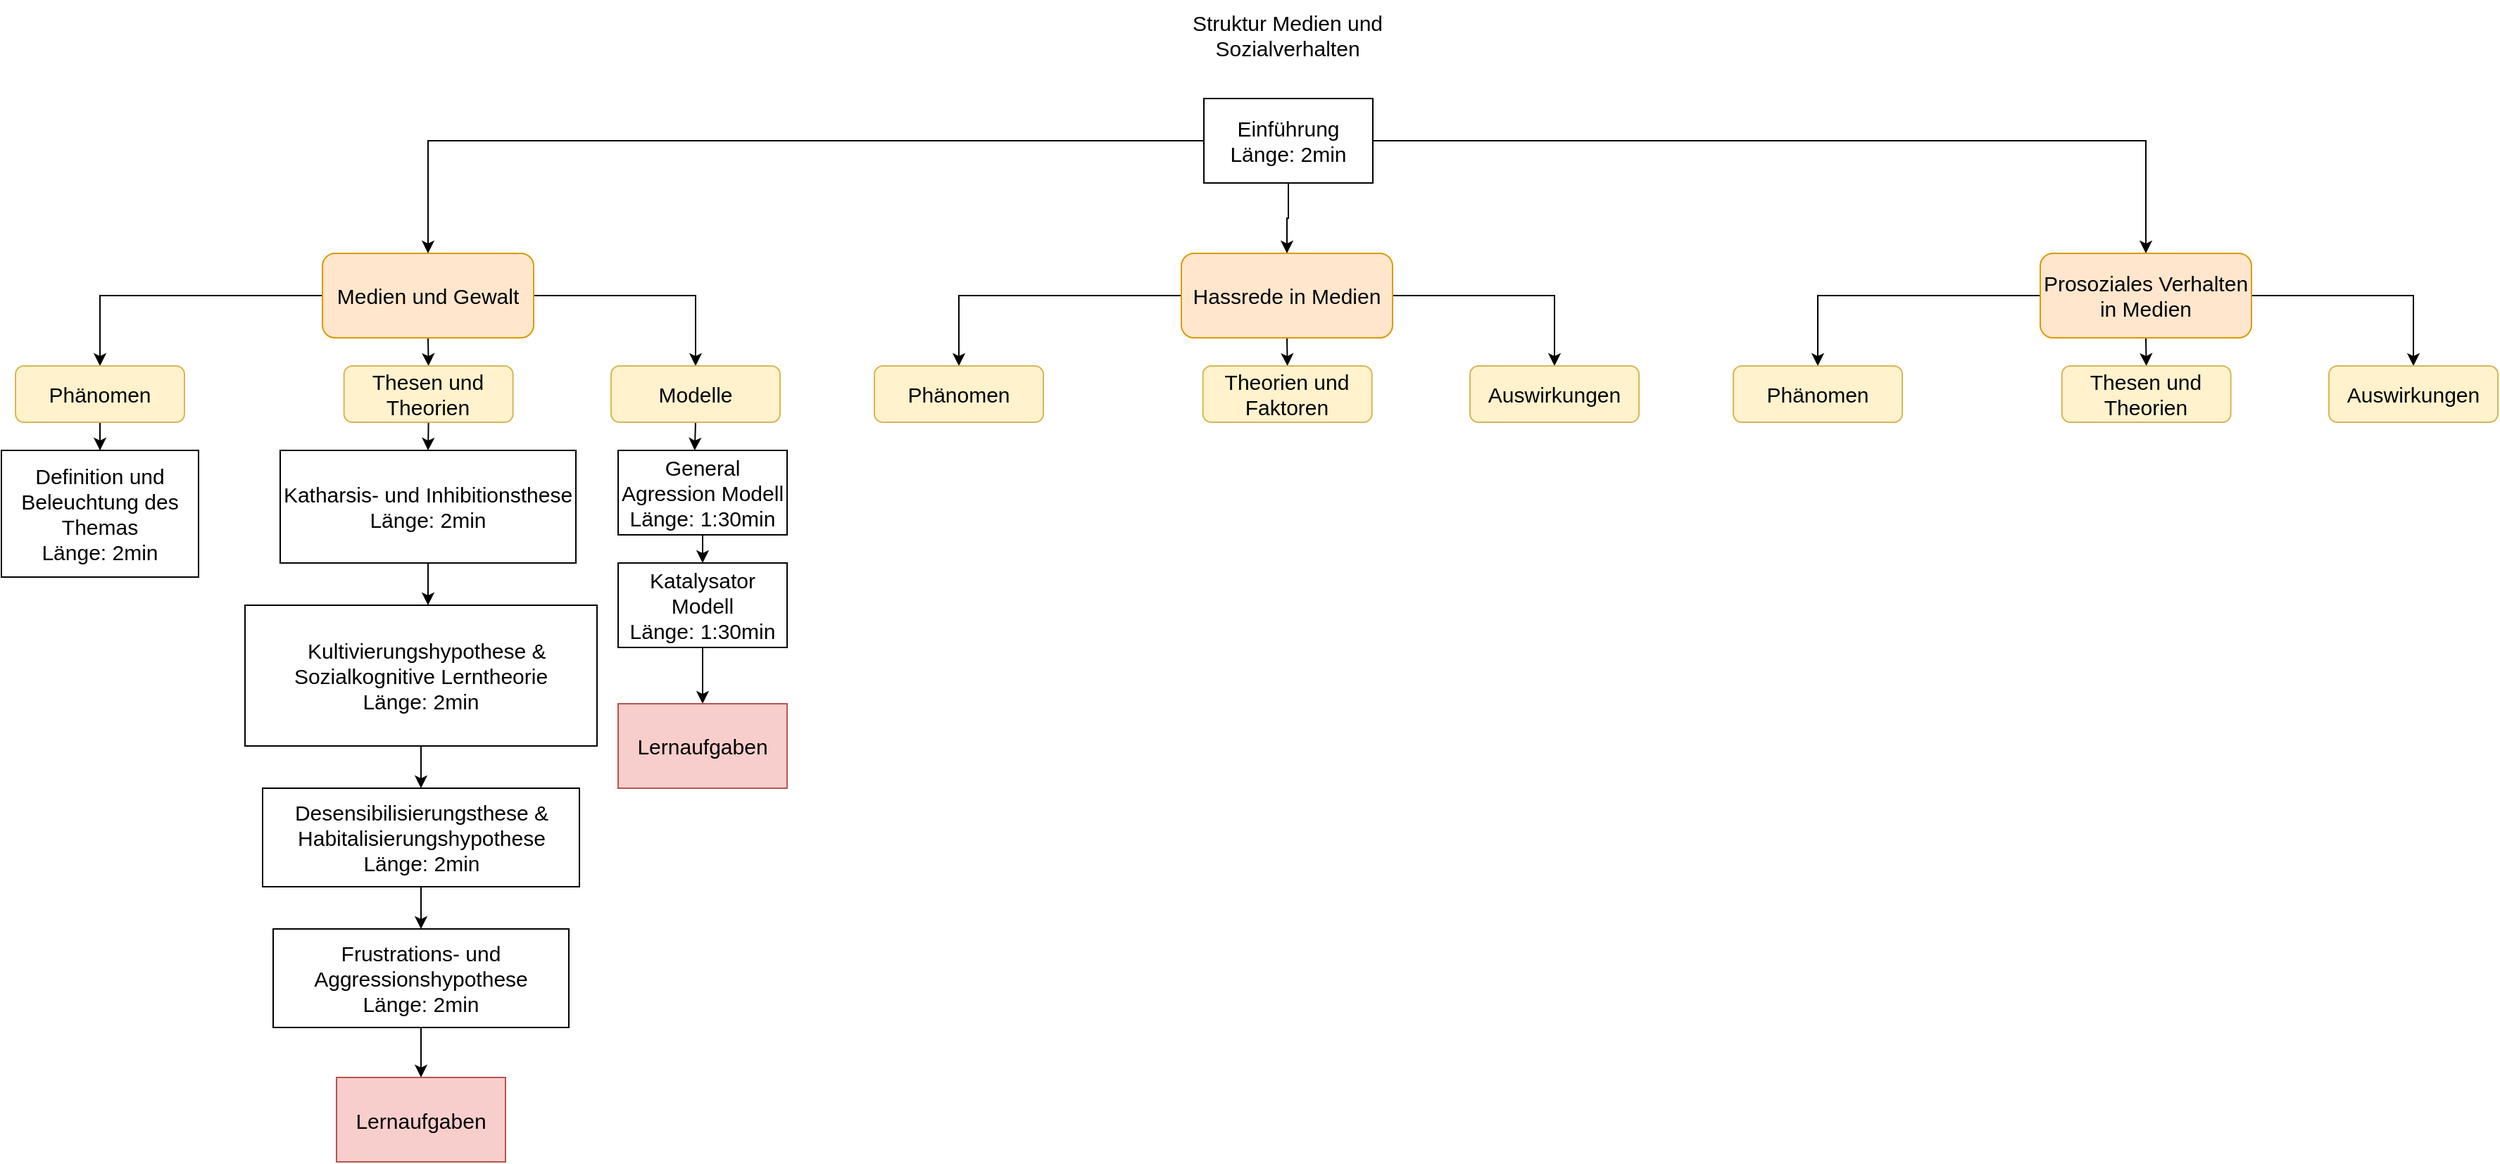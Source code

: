 <mxfile version="22.1.7" type="github">
  <diagram id="prtHgNgQTEPvFCAcTncT" name="Page-1">
    <mxGraphModel dx="3149" dy="1277" grid="1" gridSize="10" guides="1" tooltips="1" connect="1" arrows="1" fold="1" page="1" pageScale="1" pageWidth="827" pageHeight="1169" math="0" shadow="0">
      <root>
        <mxCell id="0" />
        <mxCell id="1" parent="0" />
        <mxCell id="45bAfZuj3s9cAP-3UW4G-1" value="Struktur Medien und Sozialverhalten" style="text;html=1;strokeColor=none;fillColor=none;align=center;verticalAlign=middle;whiteSpace=wrap;rounded=0;fontSize=15;" parent="1" vertex="1">
          <mxGeometry x="123" y="20" width="241" height="50" as="geometry" />
        </mxCell>
        <mxCell id="45bAfZuj3s9cAP-3UW4G-3" style="edgeStyle=orthogonalEdgeStyle;rounded=0;orthogonalLoop=1;jettySize=auto;html=1;exitX=0.5;exitY=1;exitDx=0;exitDy=0;fontSize=15;entryX=0.5;entryY=0;entryDx=0;entryDy=0;" parent="1" source="45bAfZuj3s9cAP-3UW4G-2" target="dNwmKPcMfGst-BSoK7ff-15" edge="1">
          <mxGeometry relative="1" as="geometry">
            <mxPoint x="244" y="200" as="targetPoint" />
          </mxGeometry>
        </mxCell>
        <mxCell id="45bAfZuj3s9cAP-3UW4G-5" style="edgeStyle=orthogonalEdgeStyle;rounded=0;orthogonalLoop=1;jettySize=auto;html=1;fontSize=15;entryX=0.5;entryY=0;entryDx=0;entryDy=0;" parent="1" source="45bAfZuj3s9cAP-3UW4G-2" target="45bAfZuj3s9cAP-3UW4G-10" edge="1">
          <mxGeometry relative="1" as="geometry">
            <mxPoint x="90" y="200" as="targetPoint" />
          </mxGeometry>
        </mxCell>
        <mxCell id="dNwmKPcMfGst-BSoK7ff-26" style="edgeStyle=orthogonalEdgeStyle;rounded=0;orthogonalLoop=1;jettySize=auto;html=1;exitX=1;exitY=0.5;exitDx=0;exitDy=0;entryX=0.5;entryY=0;entryDx=0;entryDy=0;" edge="1" parent="1" source="45bAfZuj3s9cAP-3UW4G-2" target="dNwmKPcMfGst-BSoK7ff-22">
          <mxGeometry relative="1" as="geometry" />
        </mxCell>
        <mxCell id="45bAfZuj3s9cAP-3UW4G-2" value="Einführung&lt;br&gt;Länge: 2min" style="rounded=0;whiteSpace=wrap;html=1;fontSize=15;" parent="1" vertex="1">
          <mxGeometry x="184" y="90" width="120" height="60" as="geometry" />
        </mxCell>
        <mxCell id="dNwmKPcMfGst-BSoK7ff-2" style="edgeStyle=orthogonalEdgeStyle;rounded=0;orthogonalLoop=1;jettySize=auto;html=1;exitX=0;exitY=0.5;exitDx=0;exitDy=0;entryX=0.5;entryY=0;entryDx=0;entryDy=0;" edge="1" parent="1" source="45bAfZuj3s9cAP-3UW4G-10" target="dNwmKPcMfGst-BSoK7ff-1">
          <mxGeometry relative="1" as="geometry" />
        </mxCell>
        <mxCell id="dNwmKPcMfGst-BSoK7ff-3" style="edgeStyle=orthogonalEdgeStyle;rounded=0;orthogonalLoop=1;jettySize=auto;html=1;exitX=0.5;exitY=1;exitDx=0;exitDy=0;entryX=0.5;entryY=0;entryDx=0;entryDy=0;" edge="1" parent="1" source="45bAfZuj3s9cAP-3UW4G-10" target="45bAfZuj3s9cAP-3UW4G-34">
          <mxGeometry relative="1" as="geometry" />
        </mxCell>
        <mxCell id="dNwmKPcMfGst-BSoK7ff-4" style="edgeStyle=orthogonalEdgeStyle;rounded=0;orthogonalLoop=1;jettySize=auto;html=1;exitX=1;exitY=0.5;exitDx=0;exitDy=0;entryX=0.5;entryY=0;entryDx=0;entryDy=0;" edge="1" parent="1" source="45bAfZuj3s9cAP-3UW4G-10" target="45bAfZuj3s9cAP-3UW4G-35">
          <mxGeometry relative="1" as="geometry" />
        </mxCell>
        <mxCell id="45bAfZuj3s9cAP-3UW4G-10" value="Medien und Gewalt" style="rounded=1;whiteSpace=wrap;html=1;fontSize=15;fillColor=#ffe6cc;strokeColor=#d79b00;" parent="1" vertex="1">
          <mxGeometry x="-442" y="200" width="150" height="60" as="geometry" />
        </mxCell>
        <mxCell id="45bAfZuj3s9cAP-3UW4G-43" value="" style="edgeStyle=orthogonalEdgeStyle;rounded=0;orthogonalLoop=1;jettySize=auto;html=1;fontSize=15;" parent="1" source="45bAfZuj3s9cAP-3UW4G-12" target="45bAfZuj3s9cAP-3UW4G-17" edge="1">
          <mxGeometry relative="1" as="geometry">
            <Array as="points">
              <mxPoint x="-372" y="420" />
              <mxPoint x="-372" y="420" />
            </Array>
          </mxGeometry>
        </mxCell>
        <mxCell id="45bAfZuj3s9cAP-3UW4G-12" value="Katharsis- und Inhibitionsthese&lt;br&gt;Länge: 2min" style="rounded=0;whiteSpace=wrap;html=1;fontSize=15;" parent="1" vertex="1">
          <mxGeometry x="-472" y="340" width="210" height="80" as="geometry" />
        </mxCell>
        <mxCell id="dNwmKPcMfGst-BSoK7ff-9" style="edgeStyle=orthogonalEdgeStyle;rounded=0;orthogonalLoop=1;jettySize=auto;html=1;exitX=0.5;exitY=1;exitDx=0;exitDy=0;" edge="1" parent="1" source="45bAfZuj3s9cAP-3UW4G-17" target="dNwmKPcMfGst-BSoK7ff-7">
          <mxGeometry relative="1" as="geometry" />
        </mxCell>
        <mxCell id="45bAfZuj3s9cAP-3UW4G-17" value="&amp;nbsp; Kultivierungshypothese &amp;amp; Sozialkognitive Lerntheorie&lt;br&gt;Länge: 2min" style="rounded=0;whiteSpace=wrap;html=1;fontSize=15;" parent="1" vertex="1">
          <mxGeometry x="-497" y="450" width="250" height="100" as="geometry" />
        </mxCell>
        <mxCell id="dNwmKPcMfGst-BSoK7ff-11" style="edgeStyle=orthogonalEdgeStyle;rounded=0;orthogonalLoop=1;jettySize=auto;html=1;exitX=0.5;exitY=1;exitDx=0;exitDy=0;entryX=0.5;entryY=0;entryDx=0;entryDy=0;" edge="1" parent="1" source="45bAfZuj3s9cAP-3UW4G-22" target="45bAfZuj3s9cAP-3UW4G-53">
          <mxGeometry relative="1" as="geometry" />
        </mxCell>
        <mxCell id="45bAfZuj3s9cAP-3UW4G-22" value="Frustrations- und Aggressionshypothese&lt;br&gt;Länge: 2min" style="rounded=0;whiteSpace=wrap;html=1;fontSize=15;" parent="1" vertex="1">
          <mxGeometry x="-477" y="680" width="210" height="70" as="geometry" />
        </mxCell>
        <mxCell id="45bAfZuj3s9cAP-3UW4G-28" style="edgeStyle=orthogonalEdgeStyle;rounded=0;orthogonalLoop=1;jettySize=auto;html=1;fontSize=15;" parent="1" source="45bAfZuj3s9cAP-3UW4G-25" target="45bAfZuj3s9cAP-3UW4G-29" edge="1">
          <mxGeometry relative="1" as="geometry">
            <mxPoint x="-172" y="540" as="targetPoint" />
          </mxGeometry>
        </mxCell>
        <mxCell id="45bAfZuj3s9cAP-3UW4G-25" value="General Agression Modell&lt;br&gt;Länge: 1:30min" style="rounded=0;whiteSpace=wrap;html=1;fontSize=15;" parent="1" vertex="1">
          <mxGeometry x="-232" y="340" width="120" height="60" as="geometry" />
        </mxCell>
        <mxCell id="45bAfZuj3s9cAP-3UW4G-54" style="edgeStyle=orthogonalEdgeStyle;rounded=0;orthogonalLoop=1;jettySize=auto;html=1;fontSize=15;" parent="1" source="45bAfZuj3s9cAP-3UW4G-29" target="45bAfZuj3s9cAP-3UW4G-55" edge="1">
          <mxGeometry relative="1" as="geometry">
            <mxPoint x="-172.0" y="540" as="targetPoint" />
          </mxGeometry>
        </mxCell>
        <mxCell id="45bAfZuj3s9cAP-3UW4G-29" value="Katalysator Modell&lt;br&gt;Länge: 1:30min" style="rounded=0;whiteSpace=wrap;html=1;fontSize=15;" parent="1" vertex="1">
          <mxGeometry x="-232" y="420" width="120" height="60" as="geometry" />
        </mxCell>
        <mxCell id="45bAfZuj3s9cAP-3UW4G-38" style="edgeStyle=orthogonalEdgeStyle;rounded=0;orthogonalLoop=1;jettySize=auto;html=1;exitX=0.5;exitY=1;exitDx=0;exitDy=0;entryX=0.5;entryY=0;entryDx=0;entryDy=0;fontSize=15;" parent="1" source="45bAfZuj3s9cAP-3UW4G-34" target="45bAfZuj3s9cAP-3UW4G-12" edge="1">
          <mxGeometry relative="1" as="geometry" />
        </mxCell>
        <mxCell id="45bAfZuj3s9cAP-3UW4G-34" value="Thesen und Theorien" style="rounded=1;whiteSpace=wrap;html=1;fontSize=15;fillColor=#fff2cc;strokeColor=#d6b656;" parent="1" vertex="1">
          <mxGeometry x="-426.68" y="280" width="120" height="40" as="geometry" />
        </mxCell>
        <mxCell id="45bAfZuj3s9cAP-3UW4G-42" style="edgeStyle=orthogonalEdgeStyle;rounded=0;orthogonalLoop=1;jettySize=auto;html=1;exitX=0.5;exitY=1;exitDx=0;exitDy=0;entryX=0.453;entryY=0;entryDx=0;entryDy=0;entryPerimeter=0;fontSize=15;" parent="1" source="45bAfZuj3s9cAP-3UW4G-35" target="45bAfZuj3s9cAP-3UW4G-25" edge="1">
          <mxGeometry relative="1" as="geometry" />
        </mxCell>
        <mxCell id="45bAfZuj3s9cAP-3UW4G-35" value="Modelle" style="rounded=1;whiteSpace=wrap;html=1;fontSize=15;fillColor=#fff2cc;strokeColor=#d6b656;" parent="1" vertex="1">
          <mxGeometry x="-237" y="280" width="120" height="40" as="geometry" />
        </mxCell>
        <mxCell id="45bAfZuj3s9cAP-3UW4G-53" value="Lernaufgaben" style="rounded=0;whiteSpace=wrap;html=1;fontSize=15;fillColor=#f8cecc;strokeColor=#b85450;" parent="1" vertex="1">
          <mxGeometry x="-432.0" y="785.5" width="120" height="60" as="geometry" />
        </mxCell>
        <mxCell id="45bAfZuj3s9cAP-3UW4G-55" value="Lernaufgaben" style="rounded=0;whiteSpace=wrap;html=1;fontSize=15;fillColor=#f8cecc;strokeColor=#b85450;" parent="1" vertex="1">
          <mxGeometry x="-232.0" y="520" width="120" height="60" as="geometry" />
        </mxCell>
        <mxCell id="dNwmKPcMfGst-BSoK7ff-6" value="" style="edgeStyle=orthogonalEdgeStyle;rounded=0;orthogonalLoop=1;jettySize=auto;html=1;" edge="1" parent="1" source="dNwmKPcMfGst-BSoK7ff-1" target="dNwmKPcMfGst-BSoK7ff-5">
          <mxGeometry relative="1" as="geometry" />
        </mxCell>
        <mxCell id="dNwmKPcMfGst-BSoK7ff-1" value="Phänomen" style="rounded=1;whiteSpace=wrap;html=1;fontSize=15;fillColor=#fff2cc;strokeColor=#d6b656;" vertex="1" parent="1">
          <mxGeometry x="-660" y="280" width="120" height="40" as="geometry" />
        </mxCell>
        <mxCell id="dNwmKPcMfGst-BSoK7ff-5" value="&lt;span style=&quot;font-size: 15px;&quot;&gt;Definition und Beleuchtung des Themas&lt;br&gt;Länge: 2min&lt;br&gt;&lt;/span&gt;" style="rounded=0;whiteSpace=wrap;html=1;" vertex="1" parent="1">
          <mxGeometry x="-670" y="340" width="140" height="90" as="geometry" />
        </mxCell>
        <mxCell id="dNwmKPcMfGst-BSoK7ff-10" style="edgeStyle=orthogonalEdgeStyle;rounded=0;orthogonalLoop=1;jettySize=auto;html=1;exitX=0.5;exitY=1;exitDx=0;exitDy=0;entryX=0.5;entryY=0;entryDx=0;entryDy=0;" edge="1" parent="1" source="dNwmKPcMfGst-BSoK7ff-7" target="45bAfZuj3s9cAP-3UW4G-22">
          <mxGeometry relative="1" as="geometry" />
        </mxCell>
        <mxCell id="dNwmKPcMfGst-BSoK7ff-7" value="&lt;font style=&quot;font-size: 15px;&quot;&gt;Desensibilisierungsthese &amp;amp; Habitalisierungshypothese&lt;br&gt;Länge: 2min&lt;br&gt;&lt;/font&gt;" style="rounded=0;whiteSpace=wrap;html=1;" vertex="1" parent="1">
          <mxGeometry x="-484.5" y="580" width="225" height="70" as="geometry" />
        </mxCell>
        <mxCell id="dNwmKPcMfGst-BSoK7ff-12" style="edgeStyle=orthogonalEdgeStyle;rounded=0;orthogonalLoop=1;jettySize=auto;html=1;exitX=0;exitY=0.5;exitDx=0;exitDy=0;entryX=0.5;entryY=0;entryDx=0;entryDy=0;" edge="1" parent="1" source="dNwmKPcMfGst-BSoK7ff-15" target="dNwmKPcMfGst-BSoK7ff-18">
          <mxGeometry relative="1" as="geometry" />
        </mxCell>
        <mxCell id="dNwmKPcMfGst-BSoK7ff-13" style="edgeStyle=orthogonalEdgeStyle;rounded=0;orthogonalLoop=1;jettySize=auto;html=1;exitX=0.5;exitY=1;exitDx=0;exitDy=0;entryX=0.5;entryY=0;entryDx=0;entryDy=0;" edge="1" parent="1" source="dNwmKPcMfGst-BSoK7ff-15" target="dNwmKPcMfGst-BSoK7ff-16">
          <mxGeometry relative="1" as="geometry" />
        </mxCell>
        <mxCell id="dNwmKPcMfGst-BSoK7ff-14" style="edgeStyle=orthogonalEdgeStyle;rounded=0;orthogonalLoop=1;jettySize=auto;html=1;exitX=1;exitY=0.5;exitDx=0;exitDy=0;entryX=0.5;entryY=0;entryDx=0;entryDy=0;" edge="1" parent="1" source="dNwmKPcMfGst-BSoK7ff-15" target="dNwmKPcMfGst-BSoK7ff-17">
          <mxGeometry relative="1" as="geometry" />
        </mxCell>
        <mxCell id="dNwmKPcMfGst-BSoK7ff-15" value="Hassrede in Medien" style="rounded=1;whiteSpace=wrap;html=1;fontSize=15;fillColor=#ffe6cc;strokeColor=#d79b00;" vertex="1" parent="1">
          <mxGeometry x="168" y="200" width="150" height="60" as="geometry" />
        </mxCell>
        <mxCell id="dNwmKPcMfGst-BSoK7ff-16" value="Theorien und Faktoren" style="rounded=1;whiteSpace=wrap;html=1;fontSize=15;fillColor=#fff2cc;strokeColor=#d6b656;" vertex="1" parent="1">
          <mxGeometry x="183.32" y="280" width="120" height="40" as="geometry" />
        </mxCell>
        <mxCell id="dNwmKPcMfGst-BSoK7ff-17" value="Auswirkungen" style="rounded=1;whiteSpace=wrap;html=1;fontSize=15;fillColor=#fff2cc;strokeColor=#d6b656;" vertex="1" parent="1">
          <mxGeometry x="373" y="280" width="120" height="40" as="geometry" />
        </mxCell>
        <mxCell id="dNwmKPcMfGst-BSoK7ff-18" value="Phänomen" style="rounded=1;whiteSpace=wrap;html=1;fontSize=15;fillColor=#fff2cc;strokeColor=#d6b656;" vertex="1" parent="1">
          <mxGeometry x="-50" y="280" width="120" height="40" as="geometry" />
        </mxCell>
        <mxCell id="dNwmKPcMfGst-BSoK7ff-19" style="edgeStyle=orthogonalEdgeStyle;rounded=0;orthogonalLoop=1;jettySize=auto;html=1;exitX=0;exitY=0.5;exitDx=0;exitDy=0;entryX=0.5;entryY=0;entryDx=0;entryDy=0;" edge="1" parent="1" source="dNwmKPcMfGst-BSoK7ff-22" target="dNwmKPcMfGst-BSoK7ff-25">
          <mxGeometry relative="1" as="geometry" />
        </mxCell>
        <mxCell id="dNwmKPcMfGst-BSoK7ff-20" style="edgeStyle=orthogonalEdgeStyle;rounded=0;orthogonalLoop=1;jettySize=auto;html=1;exitX=0.5;exitY=1;exitDx=0;exitDy=0;entryX=0.5;entryY=0;entryDx=0;entryDy=0;" edge="1" parent="1" source="dNwmKPcMfGst-BSoK7ff-22" target="dNwmKPcMfGst-BSoK7ff-23">
          <mxGeometry relative="1" as="geometry" />
        </mxCell>
        <mxCell id="dNwmKPcMfGst-BSoK7ff-21" style="edgeStyle=orthogonalEdgeStyle;rounded=0;orthogonalLoop=1;jettySize=auto;html=1;exitX=1;exitY=0.5;exitDx=0;exitDy=0;entryX=0.5;entryY=0;entryDx=0;entryDy=0;" edge="1" parent="1" source="dNwmKPcMfGst-BSoK7ff-22" target="dNwmKPcMfGst-BSoK7ff-24">
          <mxGeometry relative="1" as="geometry" />
        </mxCell>
        <mxCell id="dNwmKPcMfGst-BSoK7ff-22" value="Prosoziales Verhalten in Medien" style="rounded=1;whiteSpace=wrap;html=1;fontSize=15;fillColor=#ffe6cc;strokeColor=#d79b00;" vertex="1" parent="1">
          <mxGeometry x="778" y="200" width="150" height="60" as="geometry" />
        </mxCell>
        <mxCell id="dNwmKPcMfGst-BSoK7ff-23" value="Thesen und Theorien" style="rounded=1;whiteSpace=wrap;html=1;fontSize=15;fillColor=#fff2cc;strokeColor=#d6b656;" vertex="1" parent="1">
          <mxGeometry x="793.32" y="280" width="120" height="40" as="geometry" />
        </mxCell>
        <mxCell id="dNwmKPcMfGst-BSoK7ff-24" value="Auswirkungen" style="rounded=1;whiteSpace=wrap;html=1;fontSize=15;fillColor=#fff2cc;strokeColor=#d6b656;" vertex="1" parent="1">
          <mxGeometry x="983" y="280" width="120" height="40" as="geometry" />
        </mxCell>
        <mxCell id="dNwmKPcMfGst-BSoK7ff-25" value="Phänomen" style="rounded=1;whiteSpace=wrap;html=1;fontSize=15;fillColor=#fff2cc;strokeColor=#d6b656;" vertex="1" parent="1">
          <mxGeometry x="560" y="280" width="120" height="40" as="geometry" />
        </mxCell>
      </root>
    </mxGraphModel>
  </diagram>
</mxfile>
